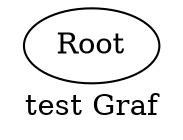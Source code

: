 graph ""
{
#   node [fontsize=10,width=".2", height=".2", margin=0];
#   graph[fontsize=8];
label="test Graf"
n0 ;
n0 [label="Root"] ;
}
